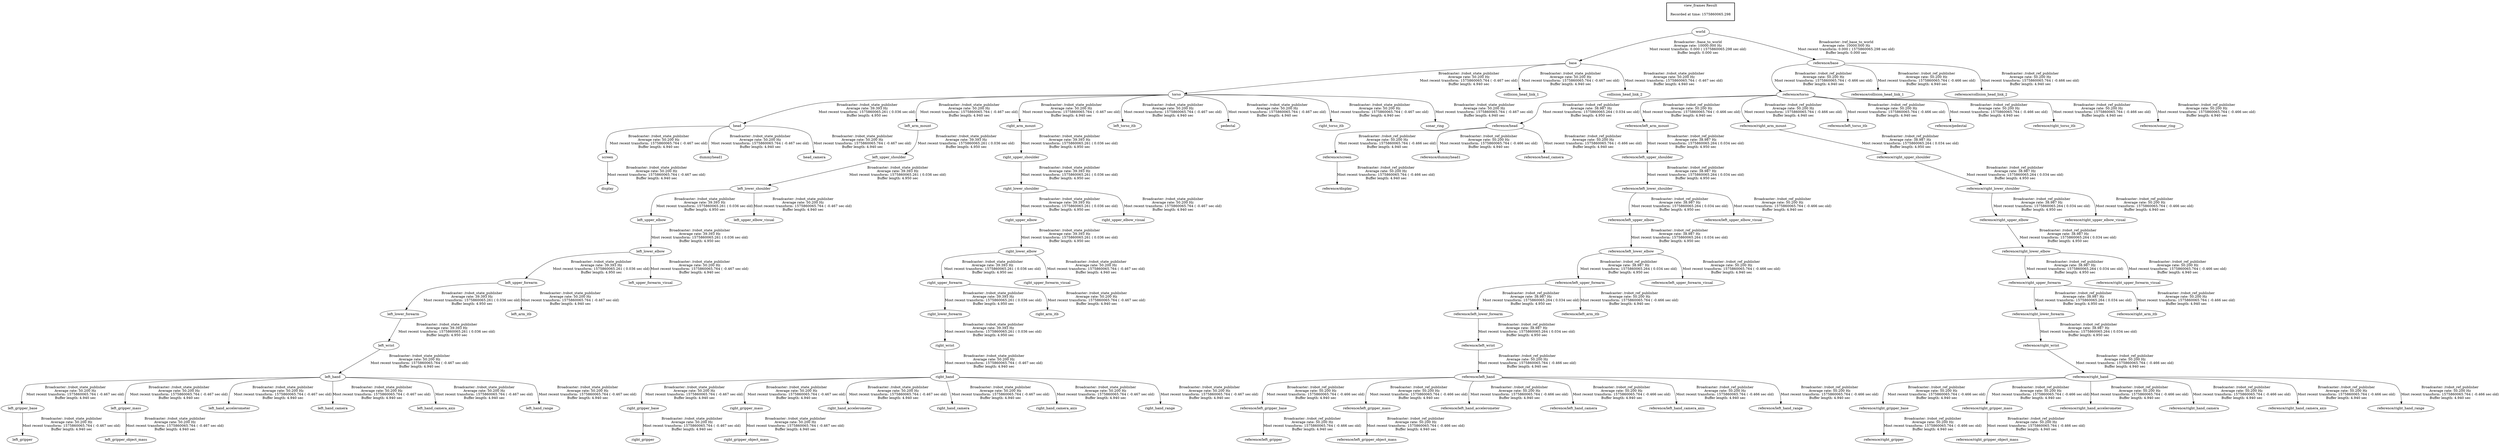 digraph G {
"world" -> "base"[label="Broadcaster: /base_to_world\nAverage rate: 10000.000 Hz\nMost recent transform: 0.000 ( 1575860065.298 sec old)\nBuffer length: 0.000 sec\n"];
"world" -> "reference/base"[label="Broadcaster: /ref_base_to_world\nAverage rate: 10000.000 Hz\nMost recent transform: 0.000 ( 1575860065.298 sec old)\nBuffer length: 0.000 sec\n"];
"torso" -> "head"[label="Broadcaster: /robot_state_publisher\nAverage rate: 39.393 Hz\nMost recent transform: 1575860065.261 ( 0.036 sec old)\nBuffer length: 4.950 sec\n"];
"base" -> "torso"[label="Broadcaster: /robot_state_publisher\nAverage rate: 50.200 Hz\nMost recent transform: 1575860065.764 ( -0.467 sec old)\nBuffer length: 4.940 sec\n"];
"left_lower_shoulder" -> "left_upper_elbow"[label="Broadcaster: /robot_state_publisher\nAverage rate: 39.393 Hz\nMost recent transform: 1575860065.261 ( 0.036 sec old)\nBuffer length: 4.950 sec\n"];
"left_upper_shoulder" -> "left_lower_shoulder"[label="Broadcaster: /robot_state_publisher\nAverage rate: 39.393 Hz\nMost recent transform: 1575860065.261 ( 0.036 sec old)\nBuffer length: 4.950 sec\n"];
"left_upper_elbow" -> "left_lower_elbow"[label="Broadcaster: /robot_state_publisher\nAverage rate: 39.393 Hz\nMost recent transform: 1575860065.261 ( 0.036 sec old)\nBuffer length: 4.950 sec\n"];
"left_arm_mount" -> "left_upper_shoulder"[label="Broadcaster: /robot_state_publisher\nAverage rate: 39.393 Hz\nMost recent transform: 1575860065.261 ( 0.036 sec old)\nBuffer length: 4.950 sec\n"];
"torso" -> "left_arm_mount"[label="Broadcaster: /robot_state_publisher\nAverage rate: 50.200 Hz\nMost recent transform: 1575860065.764 ( -0.467 sec old)\nBuffer length: 4.940 sec\n"];
"left_lower_elbow" -> "left_upper_forearm"[label="Broadcaster: /robot_state_publisher\nAverage rate: 39.393 Hz\nMost recent transform: 1575860065.261 ( 0.036 sec old)\nBuffer length: 4.950 sec\n"];
"left_upper_forearm" -> "left_lower_forearm"[label="Broadcaster: /robot_state_publisher\nAverage rate: 39.393 Hz\nMost recent transform: 1575860065.261 ( 0.036 sec old)\nBuffer length: 4.950 sec\n"];
"left_lower_forearm" -> "left_wrist"[label="Broadcaster: /robot_state_publisher\nAverage rate: 39.393 Hz\nMost recent transform: 1575860065.261 ( 0.036 sec old)\nBuffer length: 4.950 sec\n"];
"right_lower_shoulder" -> "right_upper_elbow"[label="Broadcaster: /robot_state_publisher\nAverage rate: 39.393 Hz\nMost recent transform: 1575860065.261 ( 0.036 sec old)\nBuffer length: 4.950 sec\n"];
"right_upper_shoulder" -> "right_lower_shoulder"[label="Broadcaster: /robot_state_publisher\nAverage rate: 39.393 Hz\nMost recent transform: 1575860065.261 ( 0.036 sec old)\nBuffer length: 4.950 sec\n"];
"right_upper_elbow" -> "right_lower_elbow"[label="Broadcaster: /robot_state_publisher\nAverage rate: 39.393 Hz\nMost recent transform: 1575860065.261 ( 0.036 sec old)\nBuffer length: 4.950 sec\n"];
"right_arm_mount" -> "right_upper_shoulder"[label="Broadcaster: /robot_state_publisher\nAverage rate: 39.393 Hz\nMost recent transform: 1575860065.261 ( 0.036 sec old)\nBuffer length: 4.950 sec\n"];
"torso" -> "right_arm_mount"[label="Broadcaster: /robot_state_publisher\nAverage rate: 50.200 Hz\nMost recent transform: 1575860065.764 ( -0.467 sec old)\nBuffer length: 4.940 sec\n"];
"right_lower_elbow" -> "right_upper_forearm"[label="Broadcaster: /robot_state_publisher\nAverage rate: 39.393 Hz\nMost recent transform: 1575860065.261 ( 0.036 sec old)\nBuffer length: 4.950 sec\n"];
"right_upper_forearm" -> "right_lower_forearm"[label="Broadcaster: /robot_state_publisher\nAverage rate: 39.393 Hz\nMost recent transform: 1575860065.261 ( 0.036 sec old)\nBuffer length: 4.950 sec\n"];
"right_lower_forearm" -> "right_wrist"[label="Broadcaster: /robot_state_publisher\nAverage rate: 39.393 Hz\nMost recent transform: 1575860065.261 ( 0.036 sec old)\nBuffer length: 4.950 sec\n"];
"base" -> "collision_head_link_1"[label="Broadcaster: /robot_state_publisher\nAverage rate: 50.200 Hz\nMost recent transform: 1575860065.764 ( -0.467 sec old)\nBuffer length: 4.940 sec\n"];
"base" -> "collision_head_link_2"[label="Broadcaster: /robot_state_publisher\nAverage rate: 50.200 Hz\nMost recent transform: 1575860065.764 ( -0.467 sec old)\nBuffer length: 4.940 sec\n"];
"screen" -> "display"[label="Broadcaster: /robot_state_publisher\nAverage rate: 50.200 Hz\nMost recent transform: 1575860065.764 ( -0.467 sec old)\nBuffer length: 4.940 sec\n"];
"head" -> "screen"[label="Broadcaster: /robot_state_publisher\nAverage rate: 50.200 Hz\nMost recent transform: 1575860065.764 ( -0.467 sec old)\nBuffer length: 4.940 sec\n"];
"head" -> "dummyhead1"[label="Broadcaster: /robot_state_publisher\nAverage rate: 50.200 Hz\nMost recent transform: 1575860065.764 ( -0.467 sec old)\nBuffer length: 4.940 sec\n"];
"head" -> "head_camera"[label="Broadcaster: /robot_state_publisher\nAverage rate: 50.200 Hz\nMost recent transform: 1575860065.764 ( -0.467 sec old)\nBuffer length: 4.940 sec\n"];
"left_lower_shoulder" -> "left_upper_elbow_visual"[label="Broadcaster: /robot_state_publisher\nAverage rate: 50.200 Hz\nMost recent transform: 1575860065.764 ( -0.467 sec old)\nBuffer length: 4.940 sec\n"];
"left_gripper_base" -> "left_gripper"[label="Broadcaster: /robot_state_publisher\nAverage rate: 50.200 Hz\nMost recent transform: 1575860065.764 ( -0.467 sec old)\nBuffer length: 4.940 sec\n"];
"left_hand" -> "left_gripper_base"[label="Broadcaster: /robot_state_publisher\nAverage rate: 50.200 Hz\nMost recent transform: 1575860065.764 ( -0.467 sec old)\nBuffer length: 4.940 sec\n"];
"left_wrist" -> "left_hand"[label="Broadcaster: /robot_state_publisher\nAverage rate: 50.200 Hz\nMost recent transform: 1575860065.764 ( -0.467 sec old)\nBuffer length: 4.940 sec\n"];
"left_hand" -> "left_gripper_mass"[label="Broadcaster: /robot_state_publisher\nAverage rate: 50.200 Hz\nMost recent transform: 1575860065.764 ( -0.467 sec old)\nBuffer length: 4.940 sec\n"];
"left_gripper_mass" -> "left_gripper_object_mass"[label="Broadcaster: /robot_state_publisher\nAverage rate: 50.200 Hz\nMost recent transform: 1575860065.764 ( -0.467 sec old)\nBuffer length: 4.940 sec\n"];
"left_hand" -> "left_hand_accelerometer"[label="Broadcaster: /robot_state_publisher\nAverage rate: 50.200 Hz\nMost recent transform: 1575860065.764 ( -0.467 sec old)\nBuffer length: 4.940 sec\n"];
"left_hand" -> "left_hand_camera"[label="Broadcaster: /robot_state_publisher\nAverage rate: 50.200 Hz\nMost recent transform: 1575860065.764 ( -0.467 sec old)\nBuffer length: 4.940 sec\n"];
"left_hand" -> "left_hand_camera_axis"[label="Broadcaster: /robot_state_publisher\nAverage rate: 50.200 Hz\nMost recent transform: 1575860065.764 ( -0.467 sec old)\nBuffer length: 4.940 sec\n"];
"left_hand" -> "left_hand_range"[label="Broadcaster: /robot_state_publisher\nAverage rate: 50.200 Hz\nMost recent transform: 1575860065.764 ( -0.467 sec old)\nBuffer length: 4.940 sec\n"];
"torso" -> "left_torso_itb"[label="Broadcaster: /robot_state_publisher\nAverage rate: 50.200 Hz\nMost recent transform: 1575860065.764 ( -0.467 sec old)\nBuffer length: 4.940 sec\n"];
"left_lower_elbow" -> "left_upper_forearm_visual"[label="Broadcaster: /robot_state_publisher\nAverage rate: 50.200 Hz\nMost recent transform: 1575860065.764 ( -0.467 sec old)\nBuffer length: 4.940 sec\n"];
"left_upper_forearm" -> "left_arm_itb"[label="Broadcaster: /robot_state_publisher\nAverage rate: 50.200 Hz\nMost recent transform: 1575860065.764 ( -0.467 sec old)\nBuffer length: 4.940 sec\n"];
"torso" -> "pedestal"[label="Broadcaster: /robot_state_publisher\nAverage rate: 50.200 Hz\nMost recent transform: 1575860065.764 ( -0.467 sec old)\nBuffer length: 4.940 sec\n"];
"right_lower_shoulder" -> "right_upper_elbow_visual"[label="Broadcaster: /robot_state_publisher\nAverage rate: 50.200 Hz\nMost recent transform: 1575860065.764 ( -0.467 sec old)\nBuffer length: 4.940 sec\n"];
"right_gripper_base" -> "right_gripper"[label="Broadcaster: /robot_state_publisher\nAverage rate: 50.200 Hz\nMost recent transform: 1575860065.764 ( -0.467 sec old)\nBuffer length: 4.940 sec\n"];
"right_hand" -> "right_gripper_base"[label="Broadcaster: /robot_state_publisher\nAverage rate: 50.200 Hz\nMost recent transform: 1575860065.764 ( -0.467 sec old)\nBuffer length: 4.940 sec\n"];
"right_wrist" -> "right_hand"[label="Broadcaster: /robot_state_publisher\nAverage rate: 50.200 Hz\nMost recent transform: 1575860065.764 ( -0.467 sec old)\nBuffer length: 4.940 sec\n"];
"right_hand" -> "right_gripper_mass"[label="Broadcaster: /robot_state_publisher\nAverage rate: 50.200 Hz\nMost recent transform: 1575860065.764 ( -0.467 sec old)\nBuffer length: 4.940 sec\n"];
"right_gripper_mass" -> "right_gripper_object_mass"[label="Broadcaster: /robot_state_publisher\nAverage rate: 50.200 Hz\nMost recent transform: 1575860065.764 ( -0.467 sec old)\nBuffer length: 4.940 sec\n"];
"right_hand" -> "right_hand_accelerometer"[label="Broadcaster: /robot_state_publisher\nAverage rate: 50.200 Hz\nMost recent transform: 1575860065.764 ( -0.467 sec old)\nBuffer length: 4.940 sec\n"];
"right_hand" -> "right_hand_camera"[label="Broadcaster: /robot_state_publisher\nAverage rate: 50.200 Hz\nMost recent transform: 1575860065.764 ( -0.467 sec old)\nBuffer length: 4.940 sec\n"];
"right_hand" -> "right_hand_camera_axis"[label="Broadcaster: /robot_state_publisher\nAverage rate: 50.200 Hz\nMost recent transform: 1575860065.764 ( -0.467 sec old)\nBuffer length: 4.940 sec\n"];
"right_hand" -> "right_hand_range"[label="Broadcaster: /robot_state_publisher\nAverage rate: 50.200 Hz\nMost recent transform: 1575860065.764 ( -0.467 sec old)\nBuffer length: 4.940 sec\n"];
"torso" -> "right_torso_itb"[label="Broadcaster: /robot_state_publisher\nAverage rate: 50.200 Hz\nMost recent transform: 1575860065.764 ( -0.467 sec old)\nBuffer length: 4.940 sec\n"];
"right_lower_elbow" -> "right_upper_forearm_visual"[label="Broadcaster: /robot_state_publisher\nAverage rate: 50.200 Hz\nMost recent transform: 1575860065.764 ( -0.467 sec old)\nBuffer length: 4.940 sec\n"];
"right_upper_forearm" -> "right_arm_itb"[label="Broadcaster: /robot_state_publisher\nAverage rate: 50.200 Hz\nMost recent transform: 1575860065.764 ( -0.467 sec old)\nBuffer length: 4.940 sec\n"];
"torso" -> "sonar_ring"[label="Broadcaster: /robot_state_publisher\nAverage rate: 50.200 Hz\nMost recent transform: 1575860065.764 ( -0.467 sec old)\nBuffer length: 4.940 sec\n"];
"reference/torso" -> "reference/head"[label="Broadcaster: /robot_ref_publisher\nAverage rate: 38.987 Hz\nMost recent transform: 1575860065.264 ( 0.034 sec old)\nBuffer length: 4.950 sec\n"];
"reference/base" -> "reference/torso"[label="Broadcaster: /robot_ref_publisher\nAverage rate: 50.200 Hz\nMost recent transform: 1575860065.764 ( -0.466 sec old)\nBuffer length: 4.940 sec\n"];
"reference/left_lower_shoulder" -> "reference/left_upper_elbow"[label="Broadcaster: /robot_ref_publisher\nAverage rate: 38.987 Hz\nMost recent transform: 1575860065.264 ( 0.034 sec old)\nBuffer length: 4.950 sec\n"];
"reference/left_upper_shoulder" -> "reference/left_lower_shoulder"[label="Broadcaster: /robot_ref_publisher\nAverage rate: 38.987 Hz\nMost recent transform: 1575860065.264 ( 0.034 sec old)\nBuffer length: 4.950 sec\n"];
"reference/left_upper_elbow" -> "reference/left_lower_elbow"[label="Broadcaster: /robot_ref_publisher\nAverage rate: 38.987 Hz\nMost recent transform: 1575860065.264 ( 0.034 sec old)\nBuffer length: 4.950 sec\n"];
"reference/left_arm_mount" -> "reference/left_upper_shoulder"[label="Broadcaster: /robot_ref_publisher\nAverage rate: 38.987 Hz\nMost recent transform: 1575860065.264 ( 0.034 sec old)\nBuffer length: 4.950 sec\n"];
"reference/torso" -> "reference/left_arm_mount"[label="Broadcaster: /robot_ref_publisher\nAverage rate: 50.200 Hz\nMost recent transform: 1575860065.764 ( -0.466 sec old)\nBuffer length: 4.940 sec\n"];
"reference/left_lower_elbow" -> "reference/left_upper_forearm"[label="Broadcaster: /robot_ref_publisher\nAverage rate: 38.987 Hz\nMost recent transform: 1575860065.264 ( 0.034 sec old)\nBuffer length: 4.950 sec\n"];
"reference/left_upper_forearm" -> "reference/left_lower_forearm"[label="Broadcaster: /robot_ref_publisher\nAverage rate: 38.987 Hz\nMost recent transform: 1575860065.264 ( 0.034 sec old)\nBuffer length: 4.950 sec\n"];
"reference/left_lower_forearm" -> "reference/left_wrist"[label="Broadcaster: /robot_ref_publisher\nAverage rate: 38.987 Hz\nMost recent transform: 1575860065.264 ( 0.034 sec old)\nBuffer length: 4.950 sec\n"];
"reference/right_lower_shoulder" -> "reference/right_upper_elbow"[label="Broadcaster: /robot_ref_publisher\nAverage rate: 38.987 Hz\nMost recent transform: 1575860065.264 ( 0.034 sec old)\nBuffer length: 4.950 sec\n"];
"reference/right_upper_shoulder" -> "reference/right_lower_shoulder"[label="Broadcaster: /robot_ref_publisher\nAverage rate: 38.987 Hz\nMost recent transform: 1575860065.264 ( 0.034 sec old)\nBuffer length: 4.950 sec\n"];
"reference/right_upper_elbow" -> "reference/right_lower_elbow"[label="Broadcaster: /robot_ref_publisher\nAverage rate: 38.987 Hz\nMost recent transform: 1575860065.264 ( 0.034 sec old)\nBuffer length: 4.950 sec\n"];
"reference/right_arm_mount" -> "reference/right_upper_shoulder"[label="Broadcaster: /robot_ref_publisher\nAverage rate: 38.987 Hz\nMost recent transform: 1575860065.264 ( 0.034 sec old)\nBuffer length: 4.950 sec\n"];
"reference/torso" -> "reference/right_arm_mount"[label="Broadcaster: /robot_ref_publisher\nAverage rate: 50.200 Hz\nMost recent transform: 1575860065.764 ( -0.466 sec old)\nBuffer length: 4.940 sec\n"];
"reference/right_lower_elbow" -> "reference/right_upper_forearm"[label="Broadcaster: /robot_ref_publisher\nAverage rate: 38.987 Hz\nMost recent transform: 1575860065.264 ( 0.034 sec old)\nBuffer length: 4.950 sec\n"];
"reference/right_upper_forearm" -> "reference/right_lower_forearm"[label="Broadcaster: /robot_ref_publisher\nAverage rate: 38.987 Hz\nMost recent transform: 1575860065.264 ( 0.034 sec old)\nBuffer length: 4.950 sec\n"];
"reference/right_lower_forearm" -> "reference/right_wrist"[label="Broadcaster: /robot_ref_publisher\nAverage rate: 38.987 Hz\nMost recent transform: 1575860065.264 ( 0.034 sec old)\nBuffer length: 4.950 sec\n"];
"reference/base" -> "reference/collision_head_link_1"[label="Broadcaster: /robot_ref_publisher\nAverage rate: 50.200 Hz\nMost recent transform: 1575860065.764 ( -0.466 sec old)\nBuffer length: 4.940 sec\n"];
"reference/base" -> "reference/collision_head_link_2"[label="Broadcaster: /robot_ref_publisher\nAverage rate: 50.200 Hz\nMost recent transform: 1575860065.764 ( -0.466 sec old)\nBuffer length: 4.940 sec\n"];
"reference/screen" -> "reference/display"[label="Broadcaster: /robot_ref_publisher\nAverage rate: 50.200 Hz\nMost recent transform: 1575860065.764 ( -0.466 sec old)\nBuffer length: 4.940 sec\n"];
"reference/head" -> "reference/screen"[label="Broadcaster: /robot_ref_publisher\nAverage rate: 50.200 Hz\nMost recent transform: 1575860065.764 ( -0.466 sec old)\nBuffer length: 4.940 sec\n"];
"reference/head" -> "reference/dummyhead1"[label="Broadcaster: /robot_ref_publisher\nAverage rate: 50.200 Hz\nMost recent transform: 1575860065.764 ( -0.466 sec old)\nBuffer length: 4.940 sec\n"];
"reference/head" -> "reference/head_camera"[label="Broadcaster: /robot_ref_publisher\nAverage rate: 50.200 Hz\nMost recent transform: 1575860065.764 ( -0.466 sec old)\nBuffer length: 4.940 sec\n"];
"reference/left_lower_shoulder" -> "reference/left_upper_elbow_visual"[label="Broadcaster: /robot_ref_publisher\nAverage rate: 50.200 Hz\nMost recent transform: 1575860065.764 ( -0.466 sec old)\nBuffer length: 4.940 sec\n"];
"reference/left_gripper_base" -> "reference/left_gripper"[label="Broadcaster: /robot_ref_publisher\nAverage rate: 50.200 Hz\nMost recent transform: 1575860065.764 ( -0.466 sec old)\nBuffer length: 4.940 sec\n"];
"reference/left_hand" -> "reference/left_gripper_base"[label="Broadcaster: /robot_ref_publisher\nAverage rate: 50.200 Hz\nMost recent transform: 1575860065.764 ( -0.466 sec old)\nBuffer length: 4.940 sec\n"];
"reference/left_wrist" -> "reference/left_hand"[label="Broadcaster: /robot_ref_publisher\nAverage rate: 50.200 Hz\nMost recent transform: 1575860065.764 ( -0.466 sec old)\nBuffer length: 4.940 sec\n"];
"reference/left_hand" -> "reference/left_gripper_mass"[label="Broadcaster: /robot_ref_publisher\nAverage rate: 50.200 Hz\nMost recent transform: 1575860065.764 ( -0.466 sec old)\nBuffer length: 4.940 sec\n"];
"reference/left_gripper_mass" -> "reference/left_gripper_object_mass"[label="Broadcaster: /robot_ref_publisher\nAverage rate: 50.200 Hz\nMost recent transform: 1575860065.764 ( -0.466 sec old)\nBuffer length: 4.940 sec\n"];
"reference/left_hand" -> "reference/left_hand_accelerometer"[label="Broadcaster: /robot_ref_publisher\nAverage rate: 50.200 Hz\nMost recent transform: 1575860065.764 ( -0.466 sec old)\nBuffer length: 4.940 sec\n"];
"reference/left_hand" -> "reference/left_hand_camera"[label="Broadcaster: /robot_ref_publisher\nAverage rate: 50.200 Hz\nMost recent transform: 1575860065.764 ( -0.466 sec old)\nBuffer length: 4.940 sec\n"];
"reference/left_hand" -> "reference/left_hand_camera_axis"[label="Broadcaster: /robot_ref_publisher\nAverage rate: 50.200 Hz\nMost recent transform: 1575860065.764 ( -0.466 sec old)\nBuffer length: 4.940 sec\n"];
"reference/left_hand" -> "reference/left_hand_range"[label="Broadcaster: /robot_ref_publisher\nAverage rate: 50.200 Hz\nMost recent transform: 1575860065.764 ( -0.466 sec old)\nBuffer length: 4.940 sec\n"];
"reference/torso" -> "reference/left_torso_itb"[label="Broadcaster: /robot_ref_publisher\nAverage rate: 50.200 Hz\nMost recent transform: 1575860065.764 ( -0.466 sec old)\nBuffer length: 4.940 sec\n"];
"reference/left_lower_elbow" -> "reference/left_upper_forearm_visual"[label="Broadcaster: /robot_ref_publisher\nAverage rate: 50.200 Hz\nMost recent transform: 1575860065.764 ( -0.466 sec old)\nBuffer length: 4.940 sec\n"];
"reference/left_upper_forearm" -> "reference/left_arm_itb"[label="Broadcaster: /robot_ref_publisher\nAverage rate: 50.200 Hz\nMost recent transform: 1575860065.764 ( -0.466 sec old)\nBuffer length: 4.940 sec\n"];
"reference/torso" -> "reference/pedestal"[label="Broadcaster: /robot_ref_publisher\nAverage rate: 50.200 Hz\nMost recent transform: 1575860065.764 ( -0.466 sec old)\nBuffer length: 4.940 sec\n"];
"reference/right_lower_shoulder" -> "reference/right_upper_elbow_visual"[label="Broadcaster: /robot_ref_publisher\nAverage rate: 50.200 Hz\nMost recent transform: 1575860065.764 ( -0.466 sec old)\nBuffer length: 4.940 sec\n"];
"reference/right_gripper_base" -> "reference/right_gripper"[label="Broadcaster: /robot_ref_publisher\nAverage rate: 50.200 Hz\nMost recent transform: 1575860065.764 ( -0.466 sec old)\nBuffer length: 4.940 sec\n"];
"reference/right_hand" -> "reference/right_gripper_base"[label="Broadcaster: /robot_ref_publisher\nAverage rate: 50.200 Hz\nMost recent transform: 1575860065.764 ( -0.466 sec old)\nBuffer length: 4.940 sec\n"];
"reference/right_wrist" -> "reference/right_hand"[label="Broadcaster: /robot_ref_publisher\nAverage rate: 50.200 Hz\nMost recent transform: 1575860065.764 ( -0.466 sec old)\nBuffer length: 4.940 sec\n"];
"reference/right_hand" -> "reference/right_gripper_mass"[label="Broadcaster: /robot_ref_publisher\nAverage rate: 50.200 Hz\nMost recent transform: 1575860065.764 ( -0.466 sec old)\nBuffer length: 4.940 sec\n"];
"reference/right_gripper_mass" -> "reference/right_gripper_object_mass"[label="Broadcaster: /robot_ref_publisher\nAverage rate: 50.200 Hz\nMost recent transform: 1575860065.764 ( -0.466 sec old)\nBuffer length: 4.940 sec\n"];
"reference/right_hand" -> "reference/right_hand_accelerometer"[label="Broadcaster: /robot_ref_publisher\nAverage rate: 50.200 Hz\nMost recent transform: 1575860065.764 ( -0.466 sec old)\nBuffer length: 4.940 sec\n"];
"reference/right_hand" -> "reference/right_hand_camera"[label="Broadcaster: /robot_ref_publisher\nAverage rate: 50.200 Hz\nMost recent transform: 1575860065.764 ( -0.466 sec old)\nBuffer length: 4.940 sec\n"];
"reference/right_hand" -> "reference/right_hand_camera_axis"[label="Broadcaster: /robot_ref_publisher\nAverage rate: 50.200 Hz\nMost recent transform: 1575860065.764 ( -0.466 sec old)\nBuffer length: 4.940 sec\n"];
"reference/right_hand" -> "reference/right_hand_range"[label="Broadcaster: /robot_ref_publisher\nAverage rate: 50.200 Hz\nMost recent transform: 1575860065.764 ( -0.466 sec old)\nBuffer length: 4.940 sec\n"];
"reference/torso" -> "reference/right_torso_itb"[label="Broadcaster: /robot_ref_publisher\nAverage rate: 50.200 Hz\nMost recent transform: 1575860065.764 ( -0.466 sec old)\nBuffer length: 4.940 sec\n"];
"reference/right_lower_elbow" -> "reference/right_upper_forearm_visual"[label="Broadcaster: /robot_ref_publisher\nAverage rate: 50.200 Hz\nMost recent transform: 1575860065.764 ( -0.466 sec old)\nBuffer length: 4.940 sec\n"];
"reference/right_upper_forearm" -> "reference/right_arm_itb"[label="Broadcaster: /robot_ref_publisher\nAverage rate: 50.200 Hz\nMost recent transform: 1575860065.764 ( -0.466 sec old)\nBuffer length: 4.940 sec\n"];
"reference/torso" -> "reference/sonar_ring"[label="Broadcaster: /robot_ref_publisher\nAverage rate: 50.200 Hz\nMost recent transform: 1575860065.764 ( -0.466 sec old)\nBuffer length: 4.940 sec\n"];
edge [style=invis];
 subgraph cluster_legend { style=bold; color=black; label ="view_frames Result";
"Recorded at time: 1575860065.298"[ shape=plaintext ] ;
 }->"world";
}